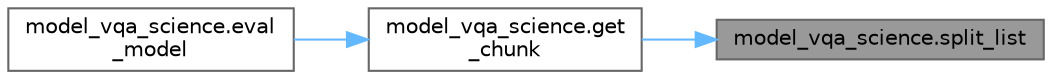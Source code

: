digraph "model_vqa_science.split_list"
{
 // LATEX_PDF_SIZE
  bgcolor="transparent";
  edge [fontname=Helvetica,fontsize=10,labelfontname=Helvetica,labelfontsize=10];
  node [fontname=Helvetica,fontsize=10,shape=box,height=0.2,width=0.4];
  rankdir="RL";
  Node1 [id="Node000001",label="model_vqa_science.split_list",height=0.2,width=0.4,color="gray40", fillcolor="grey60", style="filled", fontcolor="black",tooltip=" "];
  Node1 -> Node2 [id="edge3_Node000001_Node000002",dir="back",color="steelblue1",style="solid",tooltip=" "];
  Node2 [id="Node000002",label="model_vqa_science.get\l_chunk",height=0.2,width=0.4,color="grey40", fillcolor="white", style="filled",URL="$namespacemodel__vqa__science.html#a3348d548ad6768982ecb7ff411c3542d",tooltip=" "];
  Node2 -> Node3 [id="edge4_Node000002_Node000003",dir="back",color="steelblue1",style="solid",tooltip=" "];
  Node3 [id="Node000003",label="model_vqa_science.eval\l_model",height=0.2,width=0.4,color="grey40", fillcolor="white", style="filled",URL="$namespacemodel__vqa__science.html#a4c2aa78b64eac3368bc4069daf473a39",tooltip=" "];
}
